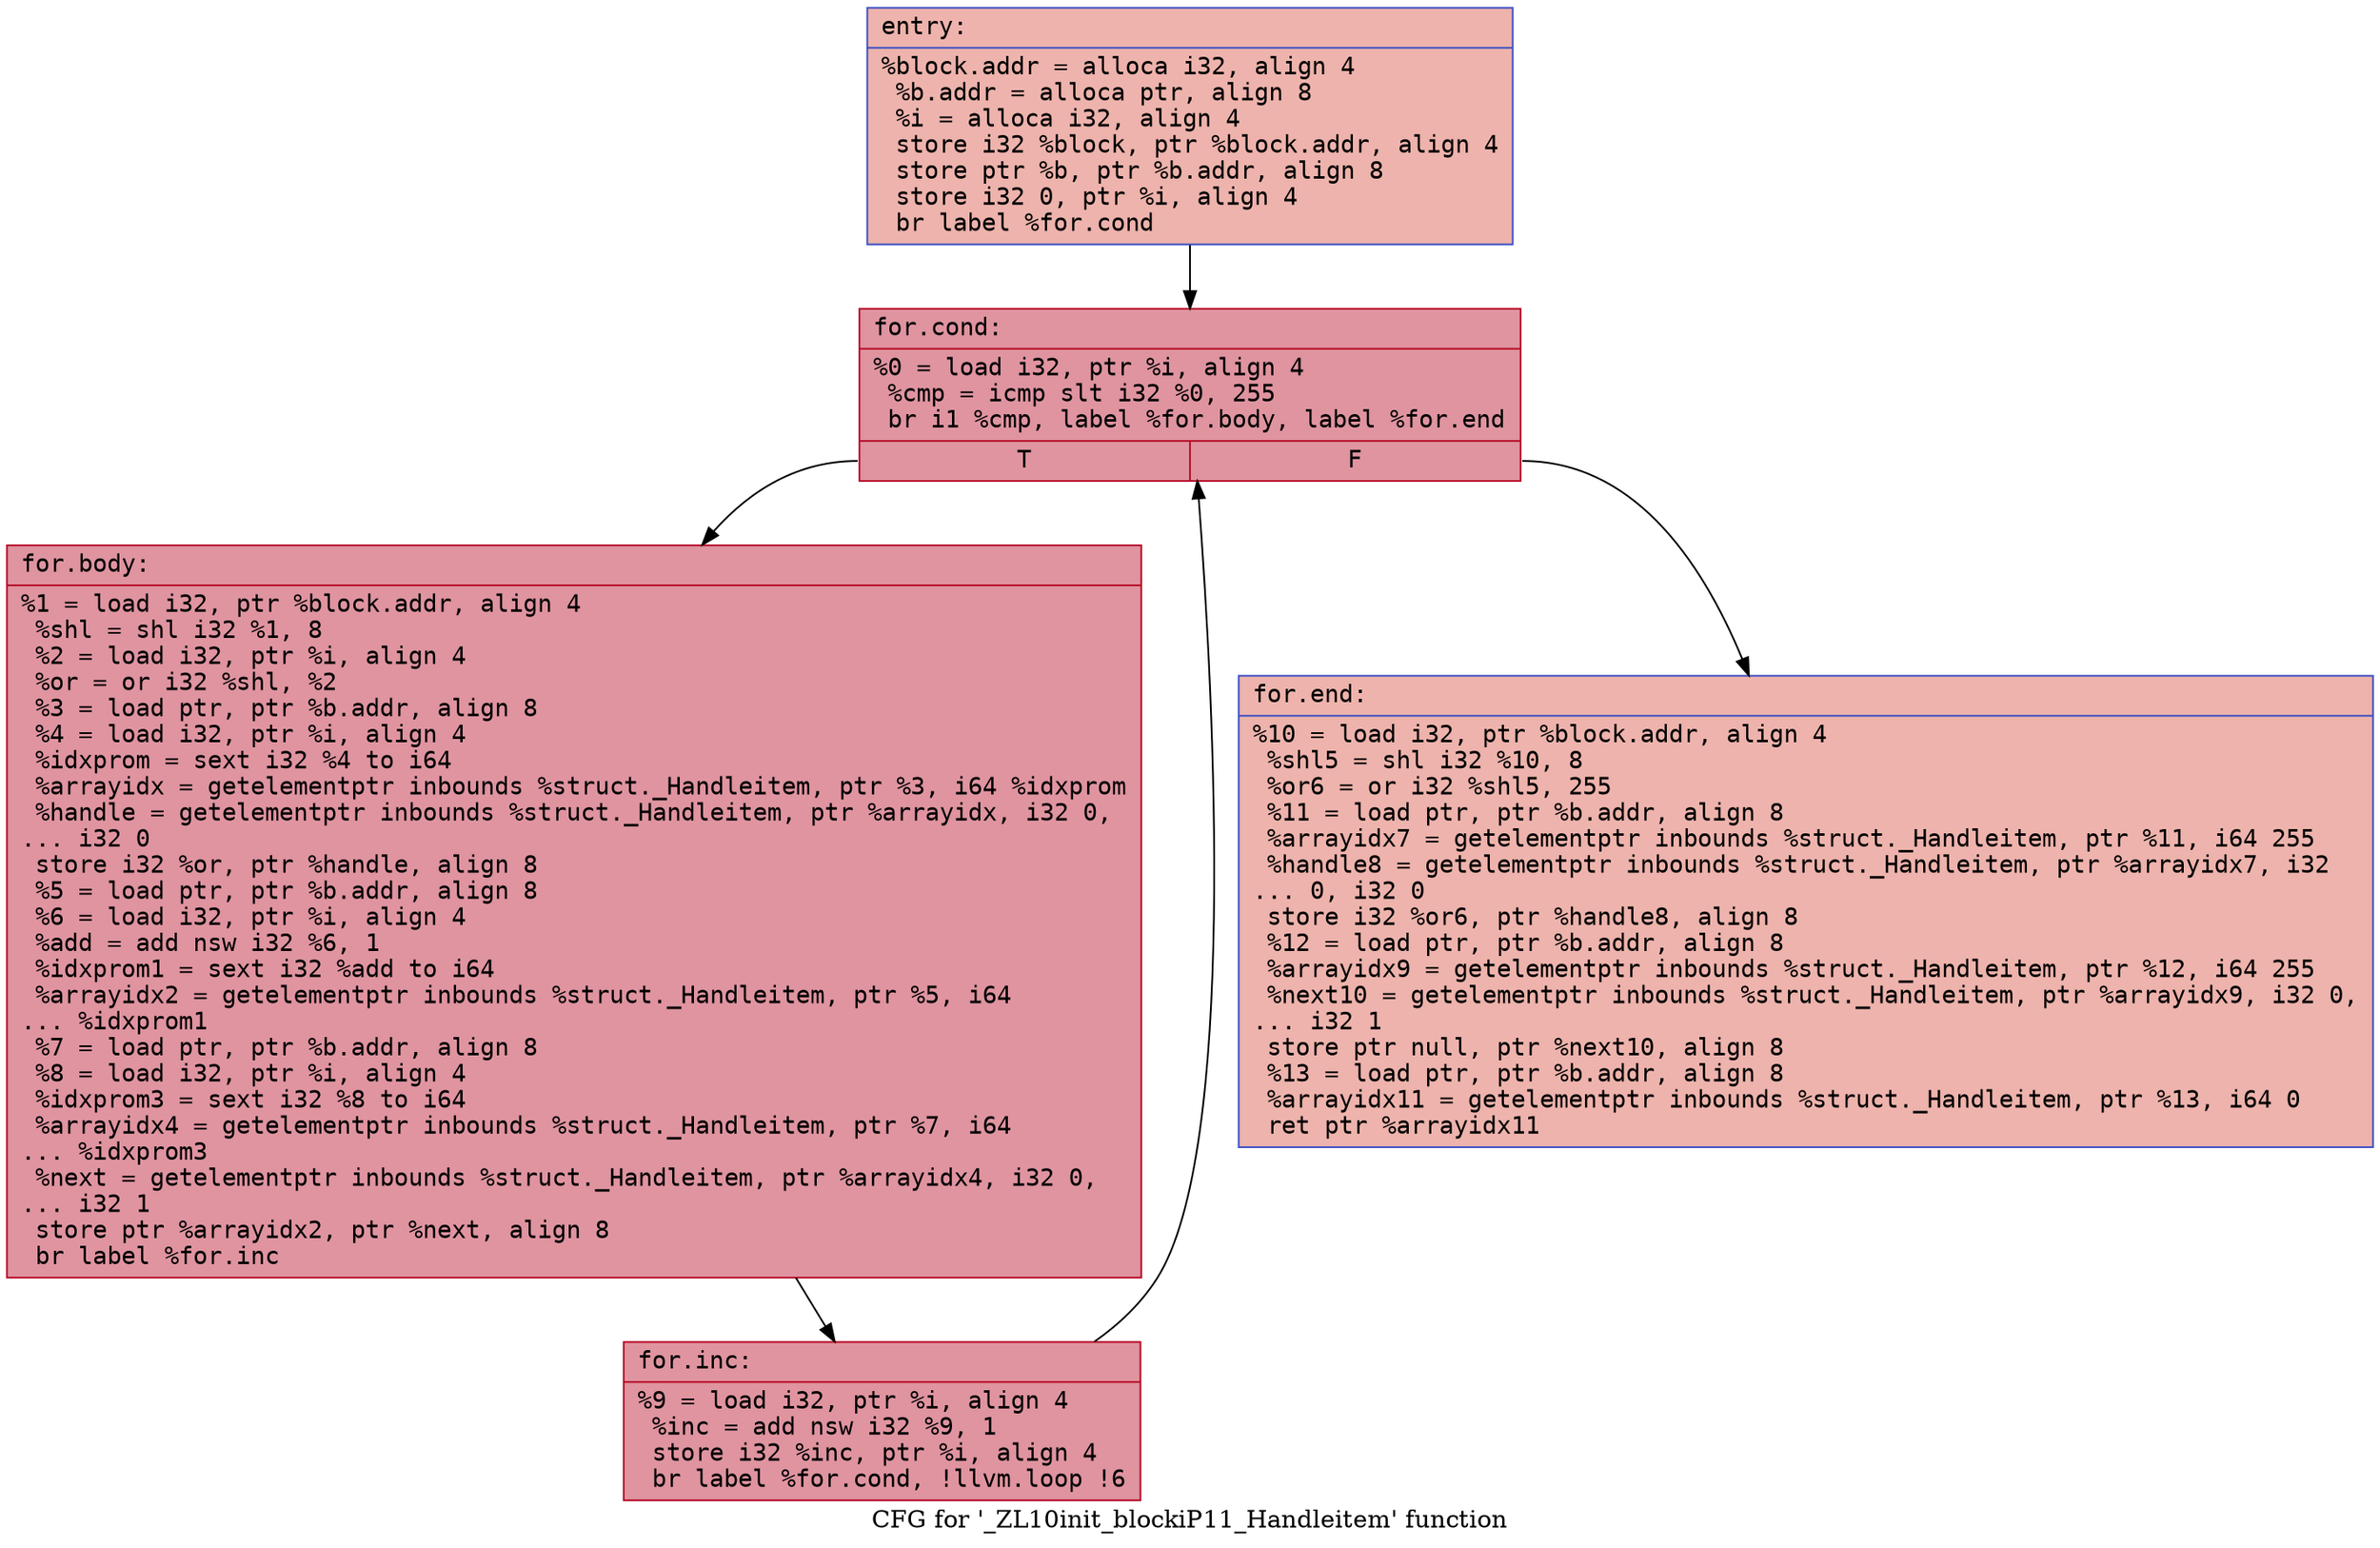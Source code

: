 digraph "CFG for '_ZL10init_blockiP11_Handleitem' function" {
	label="CFG for '_ZL10init_blockiP11_Handleitem' function";

	Node0x55ce002b4370 [shape=record,color="#3d50c3ff", style=filled, fillcolor="#d6524470" fontname="Courier",label="{entry:\l|  %block.addr = alloca i32, align 4\l  %b.addr = alloca ptr, align 8\l  %i = alloca i32, align 4\l  store i32 %block, ptr %block.addr, align 4\l  store ptr %b, ptr %b.addr, align 8\l  store i32 0, ptr %i, align 4\l  br label %for.cond\l}"];
	Node0x55ce002b4370 -> Node0x55ce002b45c0[tooltip="entry -> for.cond\nProbability 100.00%" ];
	Node0x55ce002b45c0 [shape=record,color="#b70d28ff", style=filled, fillcolor="#b70d2870" fontname="Courier",label="{for.cond:\l|  %0 = load i32, ptr %i, align 4\l  %cmp = icmp slt i32 %0, 255\l  br i1 %cmp, label %for.body, label %for.end\l|{<s0>T|<s1>F}}"];
	Node0x55ce002b45c0:s0 -> Node0x55ce002b4810[tooltip="for.cond -> for.body\nProbability 96.88%" ];
	Node0x55ce002b45c0:s1 -> Node0x55ce002b4890[tooltip="for.cond -> for.end\nProbability 3.12%" ];
	Node0x55ce002b4810 [shape=record,color="#b70d28ff", style=filled, fillcolor="#b70d2870" fontname="Courier",label="{for.body:\l|  %1 = load i32, ptr %block.addr, align 4\l  %shl = shl i32 %1, 8\l  %2 = load i32, ptr %i, align 4\l  %or = or i32 %shl, %2\l  %3 = load ptr, ptr %b.addr, align 8\l  %4 = load i32, ptr %i, align 4\l  %idxprom = sext i32 %4 to i64\l  %arrayidx = getelementptr inbounds %struct._Handleitem, ptr %3, i64 %idxprom\l  %handle = getelementptr inbounds %struct._Handleitem, ptr %arrayidx, i32 0,\l... i32 0\l  store i32 %or, ptr %handle, align 8\l  %5 = load ptr, ptr %b.addr, align 8\l  %6 = load i32, ptr %i, align 4\l  %add = add nsw i32 %6, 1\l  %idxprom1 = sext i32 %add to i64\l  %arrayidx2 = getelementptr inbounds %struct._Handleitem, ptr %5, i64\l... %idxprom1\l  %7 = load ptr, ptr %b.addr, align 8\l  %8 = load i32, ptr %i, align 4\l  %idxprom3 = sext i32 %8 to i64\l  %arrayidx4 = getelementptr inbounds %struct._Handleitem, ptr %7, i64\l... %idxprom3\l  %next = getelementptr inbounds %struct._Handleitem, ptr %arrayidx4, i32 0,\l... i32 1\l  store ptr %arrayidx2, ptr %next, align 8\l  br label %for.inc\l}"];
	Node0x55ce002b4810 -> Node0x55ce002a1b00[tooltip="for.body -> for.inc\nProbability 100.00%" ];
	Node0x55ce002a1b00 [shape=record,color="#b70d28ff", style=filled, fillcolor="#b70d2870" fontname="Courier",label="{for.inc:\l|  %9 = load i32, ptr %i, align 4\l  %inc = add nsw i32 %9, 1\l  store i32 %inc, ptr %i, align 4\l  br label %for.cond, !llvm.loop !6\l}"];
	Node0x55ce002a1b00 -> Node0x55ce002b45c0[tooltip="for.inc -> for.cond\nProbability 100.00%" ];
	Node0x55ce002b4890 [shape=record,color="#3d50c3ff", style=filled, fillcolor="#d6524470" fontname="Courier",label="{for.end:\l|  %10 = load i32, ptr %block.addr, align 4\l  %shl5 = shl i32 %10, 8\l  %or6 = or i32 %shl5, 255\l  %11 = load ptr, ptr %b.addr, align 8\l  %arrayidx7 = getelementptr inbounds %struct._Handleitem, ptr %11, i64 255\l  %handle8 = getelementptr inbounds %struct._Handleitem, ptr %arrayidx7, i32\l... 0, i32 0\l  store i32 %or6, ptr %handle8, align 8\l  %12 = load ptr, ptr %b.addr, align 8\l  %arrayidx9 = getelementptr inbounds %struct._Handleitem, ptr %12, i64 255\l  %next10 = getelementptr inbounds %struct._Handleitem, ptr %arrayidx9, i32 0,\l... i32 1\l  store ptr null, ptr %next10, align 8\l  %13 = load ptr, ptr %b.addr, align 8\l  %arrayidx11 = getelementptr inbounds %struct._Handleitem, ptr %13, i64 0\l  ret ptr %arrayidx11\l}"];
}
